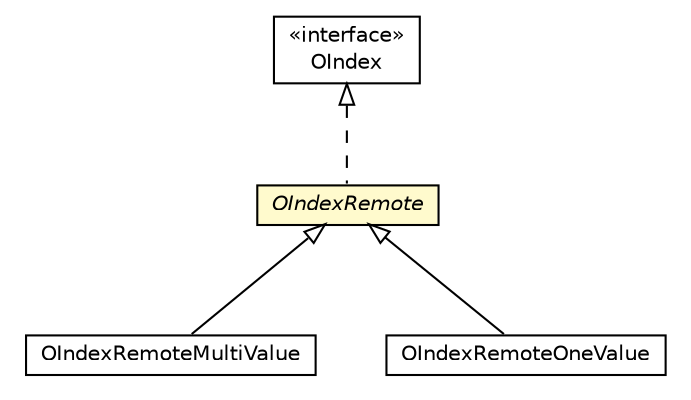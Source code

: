 #!/usr/local/bin/dot
#
# Class diagram 
# Generated by UMLGraph version R5_6-24-gf6e263 (http://www.umlgraph.org/)
#

digraph G {
	edge [fontname="Helvetica",fontsize=10,labelfontname="Helvetica",labelfontsize=10];
	node [fontname="Helvetica",fontsize=10,shape=plaintext];
	nodesep=0.25;
	ranksep=0.5;
	// com.orientechnologies.orient.core.index.OIndexRemoteMultiValue
	c4064665 [label=<<table title="com.orientechnologies.orient.core.index.OIndexRemoteMultiValue" border="0" cellborder="1" cellspacing="0" cellpadding="2" port="p" href="./OIndexRemoteMultiValue.html">
		<tr><td><table border="0" cellspacing="0" cellpadding="1">
<tr><td align="center" balign="center"> OIndexRemoteMultiValue </td></tr>
		</table></td></tr>
		</table>>, URL="./OIndexRemoteMultiValue.html", fontname="Helvetica", fontcolor="black", fontsize=10.0];
	// com.orientechnologies.orient.core.index.OIndexRemoteOneValue
	c4064668 [label=<<table title="com.orientechnologies.orient.core.index.OIndexRemoteOneValue" border="0" cellborder="1" cellspacing="0" cellpadding="2" port="p" href="./OIndexRemoteOneValue.html">
		<tr><td><table border="0" cellspacing="0" cellpadding="1">
<tr><td align="center" balign="center"> OIndexRemoteOneValue </td></tr>
		</table></td></tr>
		</table>>, URL="./OIndexRemoteOneValue.html", fontname="Helvetica", fontcolor="black", fontsize=10.0];
	// com.orientechnologies.orient.core.index.OIndexRemote
	c4064678 [label=<<table title="com.orientechnologies.orient.core.index.OIndexRemote" border="0" cellborder="1" cellspacing="0" cellpadding="2" port="p" bgcolor="lemonChiffon" href="./OIndexRemote.html">
		<tr><td><table border="0" cellspacing="0" cellpadding="1">
<tr><td align="center" balign="center"><font face="Helvetica-Oblique"> OIndexRemote </font></td></tr>
		</table></td></tr>
		</table>>, URL="./OIndexRemote.html", fontname="Helvetica", fontcolor="black", fontsize=10.0];
	// com.orientechnologies.orient.core.index.OIndex
	c4064679 [label=<<table title="com.orientechnologies.orient.core.index.OIndex" border="0" cellborder="1" cellspacing="0" cellpadding="2" port="p" href="./OIndex.html">
		<tr><td><table border="0" cellspacing="0" cellpadding="1">
<tr><td align="center" balign="center"> &#171;interface&#187; </td></tr>
<tr><td align="center" balign="center"> OIndex </td></tr>
		</table></td></tr>
		</table>>, URL="./OIndex.html", fontname="Helvetica", fontcolor="black", fontsize=10.0];
	//com.orientechnologies.orient.core.index.OIndexRemoteMultiValue extends com.orientechnologies.orient.core.index.OIndexRemote
	c4064678:p -> c4064665:p [dir=back,arrowtail=empty];
	//com.orientechnologies.orient.core.index.OIndexRemoteOneValue extends com.orientechnologies.orient.core.index.OIndexRemote
	c4064678:p -> c4064668:p [dir=back,arrowtail=empty];
	//com.orientechnologies.orient.core.index.OIndexRemote implements com.orientechnologies.orient.core.index.OIndex
	c4064679:p -> c4064678:p [dir=back,arrowtail=empty,style=dashed];
}


